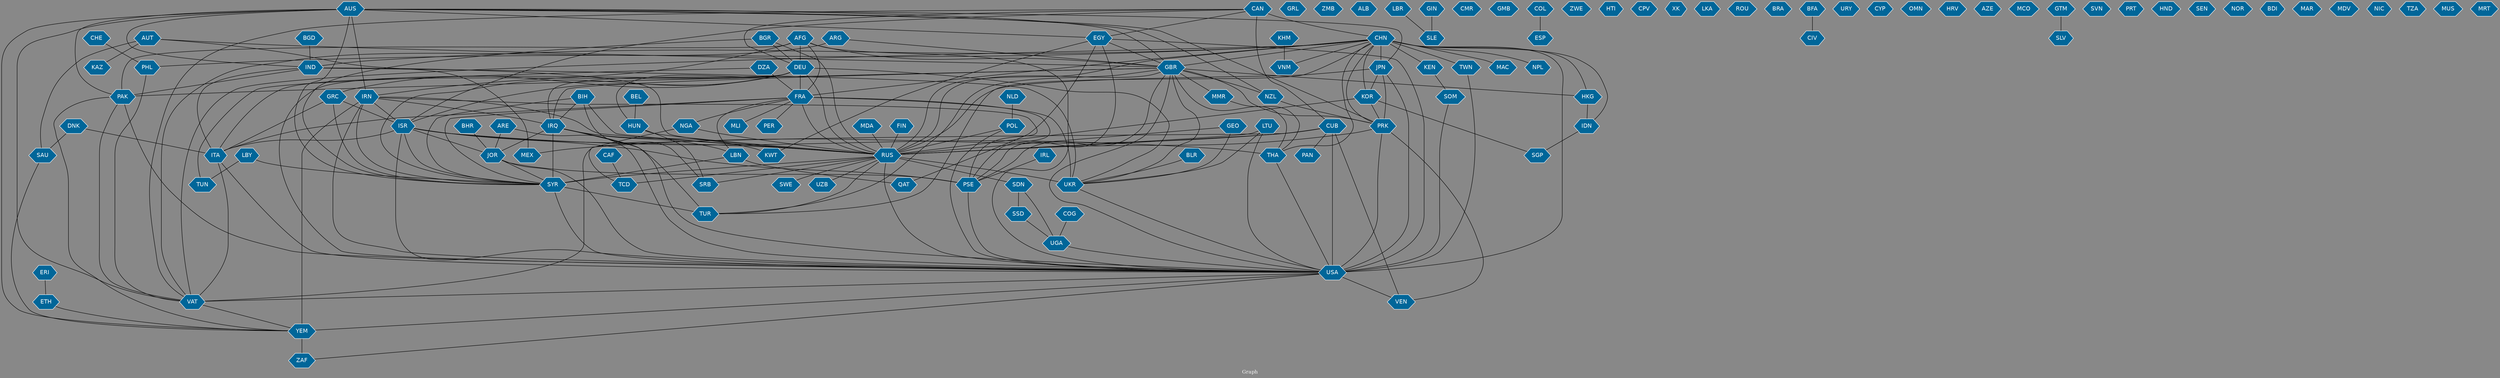 // Countries together in item graph
graph {
	graph [bgcolor="#888888" fontcolor=white fontsize=12 label="Graph" outputorder=edgesfirst overlap=prism]
	node [color=white fillcolor="#006699" fontcolor=white fontname=Helvetica shape=hexagon style=filled]
	edge [arrowhead=open color=black fontcolor=white fontname=Courier fontsize=12]
		SYR [label=SYR]
		GRC [label=GRC]
		EGY [label=EGY]
		CUB [label=CUB]
		VAT [label=VAT]
		PAK [label=PAK]
		SDN [label=SDN]
		IDN [label=IDN]
		THA [label=THA]
		TUN [label=TUN]
		SOM [label=SOM]
		PHL [label=PHL]
		RUS [label=RUS]
		UKR [label=UKR]
		CHN [label=CHN]
		SWE [label=SWE]
		GRL [label=GRL]
		USA [label=USA]
		POL [label=POL]
		DEU [label=DEU]
		KWT [label=KWT]
		GBR [label=GBR]
		KEN [label=KEN]
		NGA [label=NGA]
		ZMB [label=ZMB]
		FRA [label=FRA]
		IRN [label=IRN]
		MLI [label=MLI]
		PSE [label=PSE]
		HKG [label=HKG]
		ZAF [label=ZAF]
		AFG [label=AFG]
		ALB [label=ALB]
		PRK [label=PRK]
		VEN [label=VEN]
		LBY [label=LBY]
		AUS [label=AUS]
		ITA [label=ITA]
		SLE [label=SLE]
		YEM [label=YEM]
		ISR [label=ISR]
		KOR [label=KOR]
		CMR [label=CMR]
		SGP [label=SGP]
		QAT [label=QAT]
		GMB [label=GMB]
		IRQ [label=IRQ]
		BIH [label=BIH]
		TWN [label=TWN]
		ESP [label=ESP]
		LTU [label=LTU]
		ZWE [label=ZWE]
		MMR [label=MMR]
		TUR [label=TUR]
		HTI [label=HTI]
		CAN [label=CAN]
		IND [label=IND]
		JPN [label=JPN]
		CPV [label=CPV]
		MEX [label=MEX]
		COL [label=COL]
		JOR [label=JOR]
		ARE [label=ARE]
		UGA [label=UGA]
		SSD [label=SSD]
		IRL [label=IRL]
		BEL [label=BEL]
		LBR [label=LBR]
		XK [label=XK]
		HUN [label=HUN]
		LKA [label=LKA]
		ROU [label=ROU]
		SAU [label=SAU]
		ARG [label=ARG]
		MAC [label=MAC]
		FIN [label=FIN]
		BRA [label=BRA]
		AUT [label=AUT]
		PAN [label=PAN]
		CIV [label=CIV]
		BLR [label=BLR]
		URY [label=URY]
		CYP [label=CYP]
		BGD [label=BGD]
		OMN [label=OMN]
		MDA [label=MDA]
		DNK [label=DNK]
		HRV [label=HRV]
		BGR [label=BGR]
		BFA [label=BFA]
		CHE [label=CHE]
		LBN [label=LBN]
		AZE [label=AZE]
		MCO [label=MCO]
		BHR [label=BHR]
		SRB [label=SRB]
		NLD [label=NLD]
		SLV [label=SLV]
		TCD [label=TCD]
		SVN [label=SVN]
		PRT [label=PRT]
		HND [label=HND]
		SEN [label=SEN]
		KAZ [label=KAZ]
		COG [label=COG]
		NOR [label=NOR]
		BDI [label=BDI]
		MAR [label=MAR]
		NPL [label=NPL]
		DZA [label=DZA]
		VNM [label=VNM]
		KHM [label=KHM]
		ETH [label=ETH]
		GEO [label=GEO]
		ERI [label=ERI]
		MDV [label=MDV]
		CAF [label=CAF]
		GTM [label=GTM]
		NIC [label=NIC]
		TZA [label=TZA]
		MUS [label=MUS]
		GIN [label=GIN]
		PER [label=PER]
		MRT [label=MRT]
		UZB [label=UZB]
		NZL [label=NZL]
			FRA -- MLI [weight=2]
			DEU -- ITA [weight=3]
			GTM -- SLV [weight=1]
			SYR -- TUR [weight=6]
			IRQ -- KWT [weight=3]
			NZL -- PRK [weight=1]
			CHN -- MAC [weight=3]
			AUT -- MEX [weight=1]
			USA -- VAT [weight=1]
			CUB -- PAN [weight=1]
			GEO -- UKR [weight=1]
			CHN -- NPL [weight=1]
			COL -- ESP [weight=1]
			AUS -- SYR [weight=1]
			LBY -- SYR [weight=2]
			SAU -- YEM [weight=1]
			AUS -- VAT [weight=1]
			THA -- USA [weight=2]
			RUS -- TUR [weight=2]
			AUT -- SAU [weight=1]
			CHN -- TUR [weight=1]
			KHM -- VNM [weight=1]
			LBY -- TUN [weight=1]
			CHN -- THA [weight=2]
			BIH -- SRB [weight=1]
			DNK -- ITA [weight=1]
			SDN -- SSD [weight=4]
			PAK -- VAT [weight=1]
			IRQ -- LBN [weight=1]
			CHN -- KEN [weight=1]
			ERI -- ETH [weight=1]
			AFG -- FRA [weight=2]
			AFG -- USA [weight=4]
			ARG -- VAT [weight=2]
			LTU -- USA [weight=2]
			CHE -- PHL [weight=1]
			CUB -- MEX [weight=1]
			AUS -- JPN [weight=1]
			DZA -- FRA [weight=3]
			PHL -- VAT [weight=2]
			RUS -- UZB [weight=1]
			CHN -- PRK [weight=8]
			GBR -- PSE [weight=1]
			JOR -- SYR [weight=7]
			SSD -- UGA [weight=1]
			USA -- YEM [weight=6]
			BIH -- IRQ [weight=1]
			MDA -- RUS [weight=1]
			ETH -- YEM [weight=1]
			AUS -- PAK [weight=1]
			AUS -- YEM [weight=1]
			PRK -- USA [weight=15]
			RUS -- SDN [weight=1]
			DEU -- SYR [weight=1]
			PAK -- YEM [weight=1]
			ARE -- USA [weight=1]
			LBN -- QAT [weight=1]
			AFG -- DEU [weight=3]
			CUB -- RUS [weight=1]
			KOR -- PRK [weight=2]
			AUS -- EGY [weight=2]
			DEU -- RUS [weight=13]
			JPN -- USA [weight=1]
			BEL -- HUN [weight=1]
			EGY -- QAT [weight=4]
			CHN -- USA [weight=9]
			CAN -- VAT [weight=2]
			EGY -- USA [weight=1]
			EGY -- PSE [weight=1]
			CHN -- GBR [weight=3]
			CAN -- DEU [weight=1]
			RUS -- SYR [weight=6]
			UGA -- USA [weight=1]
			CHN -- IND [weight=1]
			GBR -- HKG [weight=3]
			CHN -- TWN [weight=6]
			DEU -- IRQ [weight=1]
			ISR -- THA [weight=1]
			MMR -- THA [weight=1]
			GBR -- PAK [weight=1]
			CHN -- VNM [weight=1]
			CAN -- CHN [weight=5]
			JPN -- PRK [weight=5]
			BLR -- UKR [weight=3]
			YEM -- ZAF [weight=9]
			ARE -- JOR [weight=2]
			EGY -- KWT [weight=2]
			RUS -- TCD [weight=1]
			CHN -- JPN [weight=7]
			EGY -- GBR [weight=2]
			LBN -- SYR [weight=6]
			CUB -- VAT [weight=5]
			GRC -- ISR [weight=1]
			PSE -- USA [weight=2]
			IRQ -- SYR [weight=13]
			BGD -- IND [weight=3]
			COG -- UGA [weight=1]
			ISR -- USA [weight=1]
			DEU -- GRC [weight=3]
			UKR -- USA [weight=1]
			GIN -- SLE [weight=2]
			GBR -- RUS [weight=3]
			KEN -- SOM [weight=9]
			IDN -- SGP [weight=4]
			IRN -- SYR [weight=5]
			IRN -- PSE [weight=1]
			RUS -- SRB [weight=1]
			BGR -- SYR [weight=1]
			GBR -- PRK [weight=1]
			IRN -- YEM [weight=5]
			POL -- USA [weight=5]
			GBR -- IRQ [weight=2]
			AUS -- GBR [weight=1]
			HKG -- IDN [weight=1]
			IRN -- RUS [weight=3]
			DEU -- FRA [weight=8]
			USA -- ZAF [weight=1]
			BGR -- RUS [weight=1]
			ISR -- PSE [weight=33]
			IND -- PAK [weight=4]
			CAN -- EGY [weight=1]
			PAK -- USA [weight=1]
			CUB -- USA [weight=22]
			IRN -- IRQ [weight=8]
			AUS -- IRN [weight=2]
			GRC -- SYR [weight=2]
			IRL -- PSE [weight=1]
			CAF -- TCD [weight=1]
			GBR -- MMR [weight=2]
			CHN -- FRA [weight=2]
			DNK -- SAU [weight=1]
			NLD -- POL [weight=1]
			ISR -- ITA [weight=1]
			TWN -- USA [weight=1]
			AFG -- IRN [weight=1]
			LTU -- UKR [weight=1]
			AUS -- NZL [weight=1]
			AFG -- GBR [weight=2]
			FRA -- SYR [weight=2]
			BGR -- DEU [weight=1]
			CAN -- CUB [weight=3]
			IRQ -- JOR [weight=1]
			CHN -- PHL [weight=4]
			SOM -- USA [weight=1]
			RUS -- UKR [weight=73]
			ITA -- USA [weight=1]
			LBR -- SLE [weight=1]
			FRA -- RUS [weight=8]
			IRN -- USA [weight=3]
			FRA -- PSE [weight=3]
			DZA -- TUN [weight=1]
			POL -- RUS [weight=2]
			FRA -- LBN [weight=1]
			CHN -- KOR [weight=2]
			ARG -- GBR [weight=1]
			NGA -- TCD [weight=1]
			GBR -- USA [weight=2]
			SDN -- UGA [weight=1]
			JOR -- PSE [weight=2]
			DEU -- ISR [weight=1]
			GEO -- RUS [weight=1]
			ISR -- RUS [weight=1]
			CUB -- VEN [weight=1]
			AUT -- KAZ [weight=1]
			GRC -- ITA [weight=2]
			SYR -- USA [weight=1]
			DEU -- UKR [weight=4]
			ISR -- JOR [weight=1]
			GBR -- NZL [weight=1]
			AUS -- PRK [weight=1]
			IND -- ITA [weight=1]
			CAN -- ISR [weight=1]
			LTU -- RUS [weight=1]
			ISR -- SYR [weight=4]
			ITA -- VAT [weight=1]
			CHN -- VAT [weight=1]
			HUN -- SRB [weight=1]
			BHR -- JOR [weight=1]
			FRA -- PER [weight=1]
			IRQ -- USA [weight=1]
			BIH -- SYR [weight=1]
			JPN -- KOR [weight=3]
			BFA -- CIV [weight=1]
			PRK -- VEN [weight=2]
			HUN -- RUS [weight=1]
			IND -- RUS [weight=8]
			GBR -- TUR [weight=2]
			BIH -- RUS [weight=1]
			IND -- UKR [weight=1]
			KOR -- SGP [weight=1]
			GBR -- THA [weight=1]
			GBR -- UKR [weight=1]
			CHN -- RUS [weight=2]
			KOR -- RUS [weight=3]
			RUS -- USA [weight=8]
			JPN -- RUS [weight=1]
			DEU -- USA [weight=1]
			NGA -- RUS [weight=1]
			USA -- VEN [weight=3]
			FRA -- ITA [weight=3]
			FRA -- NGA [weight=1]
			FIN -- RUS [weight=1]
			CHN -- IDN [weight=2]
			AUT -- GBR [weight=2]
			JOR -- USA [weight=1]
			PRK -- RUS [weight=3]
			IRN -- ISR [weight=1]
			RUS -- SWE [weight=1]
			IRQ -- TUR [weight=1]
			FRA -- UKR [weight=7]
			AFG -- PAK [weight=10]
			AUS -- IND [weight=1]
			VAT -- YEM [weight=1]
			DEU -- HUN [weight=1]
			CHN -- HKG [weight=10]
}